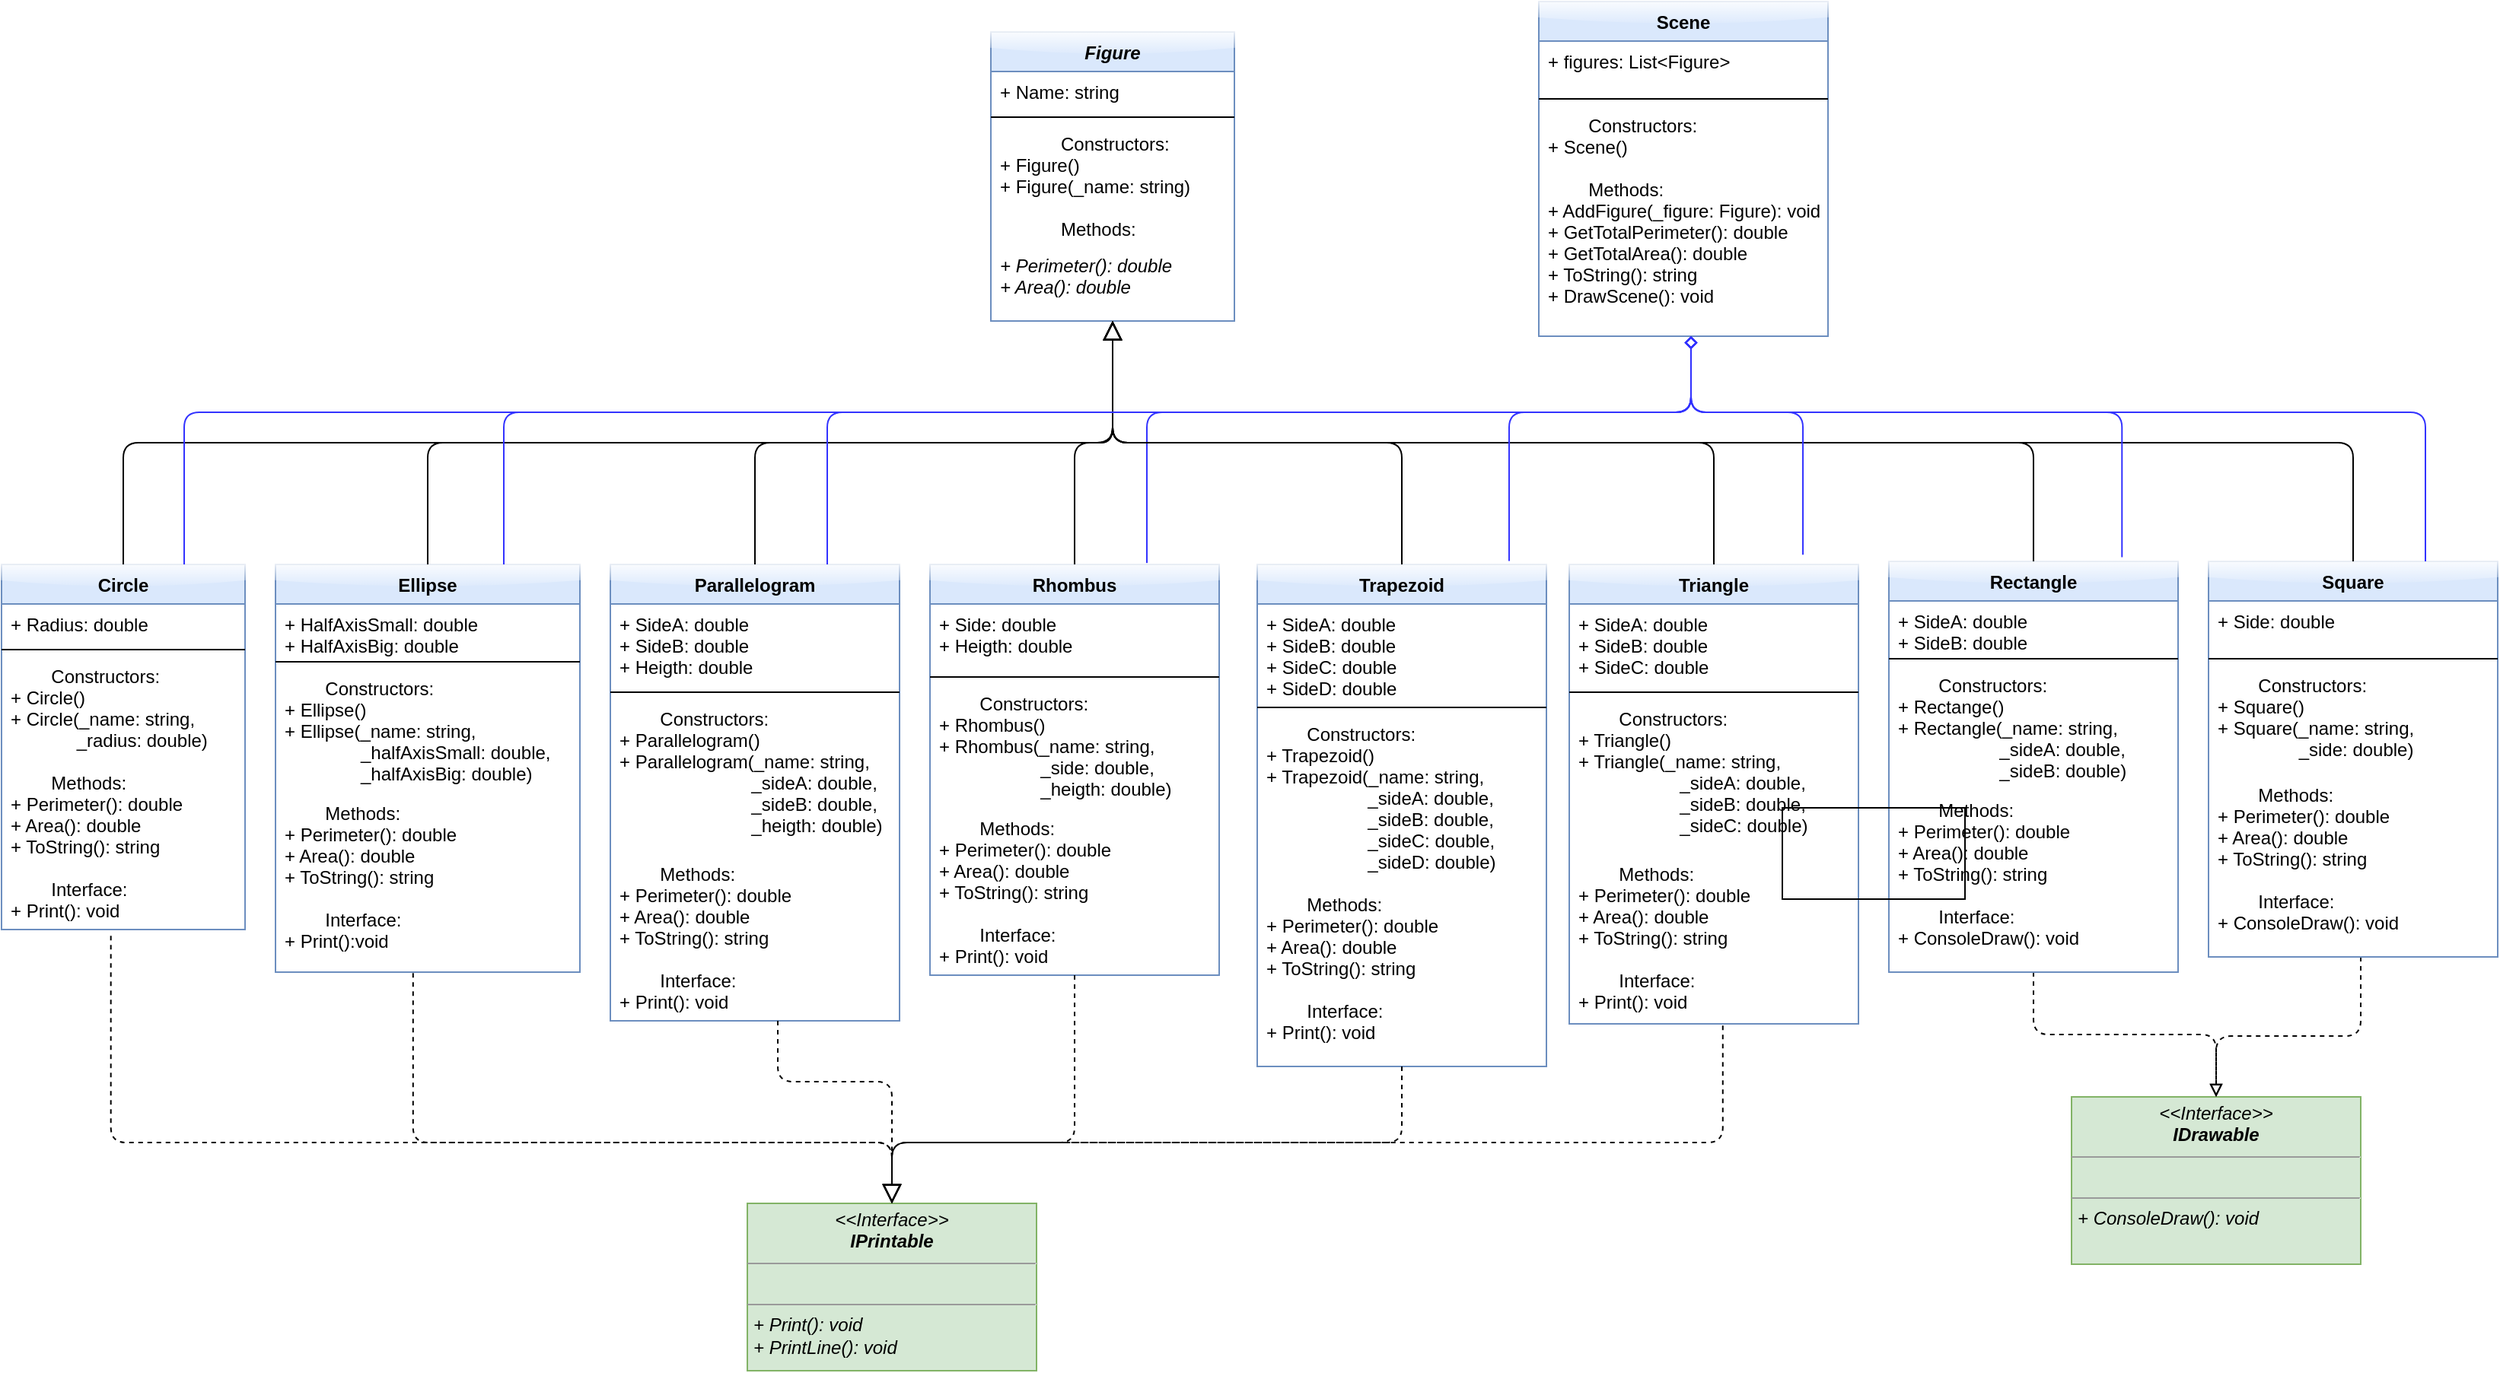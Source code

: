 <mxfile version="15.4.0" type="device"><diagram id="C5RBs43oDa-KdzZeNtuy" name="Page-1"><mxGraphModel dx="1226" dy="712" grid="1" gridSize="10" guides="1" tooltips="1" connect="1" arrows="1" fold="1" page="1" pageScale="1" pageWidth="42000" pageHeight="23000" math="0" shadow="0"><root><mxCell id="WIyWlLk6GJQsqaUBKTNV-0"/><mxCell id="WIyWlLk6GJQsqaUBKTNV-1" parent="WIyWlLk6GJQsqaUBKTNV-0"/><mxCell id="zkfFHV4jXpPFQw0GAbJ--0" value="Figure" style="swimlane;fontStyle=3;align=center;verticalAlign=top;childLayout=stackLayout;horizontal=1;startSize=26;horizontalStack=0;resizeParent=1;resizeLast=0;collapsible=1;marginBottom=0;shadow=0;strokeWidth=1;fillColor=#dae8fc;strokeColor=#6c8ebf;rounded=0;glass=1;sketch=0;" parent="WIyWlLk6GJQsqaUBKTNV-1" vertex="1"><mxGeometry x="664" y="30" width="160" height="190" as="geometry"><mxRectangle x="220" y="120" width="160" height="26" as="alternateBounds"/></mxGeometry></mxCell><mxCell id="zkfFHV4jXpPFQw0GAbJ--1" value="+ Name: string" style="text;align=left;verticalAlign=top;spacingLeft=4;spacingRight=4;overflow=hidden;rotatable=0;points=[[0,0.5],[1,0.5]];portConstraint=eastwest;" parent="zkfFHV4jXpPFQw0GAbJ--0" vertex="1"><mxGeometry y="26" width="160" height="26" as="geometry"/></mxCell><mxCell id="zkfFHV4jXpPFQw0GAbJ--4" value="" style="line;html=1;strokeWidth=1;align=left;verticalAlign=middle;spacingTop=-1;spacingLeft=3;spacingRight=3;rotatable=0;labelPosition=right;points=[];portConstraint=eastwest;" parent="zkfFHV4jXpPFQw0GAbJ--0" vertex="1"><mxGeometry y="52" width="160" height="8" as="geometry"/></mxCell><mxCell id="zkfFHV4jXpPFQw0GAbJ--5" value="            Constructors:&#10;+ Figure()&#10;+ Figure(_name: string)&#10;&#10;            Methods:&#10;&#10;" style="text;align=left;verticalAlign=top;spacingLeft=4;spacingRight=4;overflow=hidden;rotatable=0;points=[[0,0.5],[1,0.5]];portConstraint=eastwest;" parent="zkfFHV4jXpPFQw0GAbJ--0" vertex="1"><mxGeometry y="60" width="160" height="80" as="geometry"/></mxCell><mxCell id="D7UBzL9AE_qd_FC-6aWi-1" value="+ Perimeter(): double&#10;+ Area(): double&#10;" style="text;align=left;verticalAlign=top;spacingLeft=4;spacingRight=4;overflow=hidden;rotatable=0;points=[[0,0.5],[1,0.5]];portConstraint=eastwest;fontStyle=2;" vertex="1" parent="zkfFHV4jXpPFQw0GAbJ--0"><mxGeometry y="140" width="160" height="40" as="geometry"/></mxCell><mxCell id="zkfFHV4jXpPFQw0GAbJ--6" value="Circle" style="swimlane;fontStyle=1;align=center;verticalAlign=top;childLayout=stackLayout;horizontal=1;startSize=26;horizontalStack=0;resizeParent=1;resizeLast=0;collapsible=1;marginBottom=0;shadow=0;strokeWidth=1;fillColor=#dae8fc;strokeColor=#6c8ebf;rounded=0;glass=1;sketch=0;" parent="WIyWlLk6GJQsqaUBKTNV-1" vertex="1"><mxGeometry x="14" y="380" width="160" height="240" as="geometry"><mxRectangle x="130" y="380" width="160" height="26" as="alternateBounds"/></mxGeometry></mxCell><mxCell id="zkfFHV4jXpPFQw0GAbJ--7" value="+ Radius: double" style="text;align=left;verticalAlign=top;spacingLeft=4;spacingRight=4;overflow=hidden;rotatable=0;points=[[0,0.5],[1,0.5]];portConstraint=eastwest;fillColor=none;strokeColor=none;shadow=0;rounded=0;glass=1;sketch=0;" parent="zkfFHV4jXpPFQw0GAbJ--6" vertex="1"><mxGeometry y="26" width="160" height="26" as="geometry"/></mxCell><mxCell id="zkfFHV4jXpPFQw0GAbJ--9" value="" style="line;html=1;strokeWidth=1;align=left;verticalAlign=middle;spacingTop=-1;spacingLeft=3;spacingRight=3;rotatable=0;labelPosition=right;points=[];portConstraint=eastwest;" parent="zkfFHV4jXpPFQw0GAbJ--6" vertex="1"><mxGeometry y="52" width="160" height="8" as="geometry"/></mxCell><mxCell id="zkfFHV4jXpPFQw0GAbJ--10" value="        Constructors:&#10;+ Circle()&#10;+ Circle(_name: string,&#10;             _radius: double) " style="text;align=left;verticalAlign=top;spacingLeft=4;spacingRight=4;overflow=hidden;rotatable=0;points=[[0,0.5],[1,0.5]];portConstraint=eastwest;fontStyle=0;" parent="zkfFHV4jXpPFQw0GAbJ--6" vertex="1"><mxGeometry y="60" width="160" height="70" as="geometry"/></mxCell><mxCell id="zkfFHV4jXpPFQw0GAbJ--11" value="        Methods:&#10;+ Perimeter(): double&#10;+ Area(): double&#10;+ ToString(): string&#10;" style="text;align=left;verticalAlign=top;spacingLeft=4;spacingRight=4;overflow=hidden;rotatable=0;points=[[0,0.5],[1,0.5]];portConstraint=eastwest;" parent="zkfFHV4jXpPFQw0GAbJ--6" vertex="1"><mxGeometry y="130" width="160" height="70" as="geometry"/></mxCell><mxCell id="D7UBzL9AE_qd_FC-6aWi-3" value="        Interface:&#10;+ Print(): void&#10;" style="text;align=left;verticalAlign=top;spacingLeft=4;spacingRight=4;overflow=hidden;rotatable=0;points=[[0,0.5],[1,0.5]];portConstraint=eastwest;" vertex="1" parent="zkfFHV4jXpPFQw0GAbJ--6"><mxGeometry y="200" width="160" height="40" as="geometry"/></mxCell><mxCell id="zkfFHV4jXpPFQw0GAbJ--12" value="" style="endArrow=block;endSize=10;endFill=0;shadow=0;strokeWidth=1;edgeStyle=elbowEdgeStyle;elbow=vertical;" parent="WIyWlLk6GJQsqaUBKTNV-1" source="zkfFHV4jXpPFQw0GAbJ--6" target="zkfFHV4jXpPFQw0GAbJ--0" edge="1"><mxGeometry width="160" relative="1" as="geometry"><mxPoint x="164" y="123" as="sourcePoint"/><mxPoint x="164" y="123" as="targetPoint"/></mxGeometry></mxCell><mxCell id="D7UBzL9AE_qd_FC-6aWi-4" value="Ellipse" style="swimlane;fontStyle=1;align=center;verticalAlign=top;childLayout=stackLayout;horizontal=1;startSize=26;horizontalStack=0;resizeParent=1;resizeLast=0;collapsible=1;marginBottom=0;shadow=0;strokeWidth=1;fillColor=#dae8fc;strokeColor=#6c8ebf;rounded=0;glass=1;sketch=0;" vertex="1" parent="WIyWlLk6GJQsqaUBKTNV-1"><mxGeometry x="194" y="380" width="200" height="268" as="geometry"><mxRectangle x="130" y="380" width="160" height="26" as="alternateBounds"/></mxGeometry></mxCell><mxCell id="D7UBzL9AE_qd_FC-6aWi-5" value="+ HalfAxisSmall: double&#10;+ HalfAxisBig: double" style="text;align=left;verticalAlign=top;spacingLeft=4;spacingRight=4;overflow=hidden;rotatable=0;points=[[0,0.5],[1,0.5]];portConstraint=eastwest;" vertex="1" parent="D7UBzL9AE_qd_FC-6aWi-4"><mxGeometry y="26" width="200" height="34" as="geometry"/></mxCell><mxCell id="D7UBzL9AE_qd_FC-6aWi-6" value="" style="line;html=1;strokeWidth=1;align=left;verticalAlign=middle;spacingTop=-1;spacingLeft=3;spacingRight=3;rotatable=0;labelPosition=right;points=[];portConstraint=eastwest;" vertex="1" parent="D7UBzL9AE_qd_FC-6aWi-4"><mxGeometry y="60" width="200" height="8" as="geometry"/></mxCell><mxCell id="D7UBzL9AE_qd_FC-6aWi-7" value="        Constructors:&#10;+ Ellipse()&#10;+ Ellipse(_name: string,&#10;               _halfAxisSmall: double,&#10;               _halfAxisBig: double) " style="text;align=left;verticalAlign=top;spacingLeft=4;spacingRight=4;overflow=hidden;rotatable=0;points=[[0,0.5],[1,0.5]];portConstraint=eastwest;fontStyle=0;" vertex="1" parent="D7UBzL9AE_qd_FC-6aWi-4"><mxGeometry y="68" width="200" height="82" as="geometry"/></mxCell><mxCell id="D7UBzL9AE_qd_FC-6aWi-8" value="        Methods:&#10;+ Perimeter(): double&#10;+ Area(): double&#10;+ ToString(): string&#10;" style="text;align=left;verticalAlign=top;spacingLeft=4;spacingRight=4;overflow=hidden;rotatable=0;points=[[0,0.5],[1,0.5]];portConstraint=eastwest;" vertex="1" parent="D7UBzL9AE_qd_FC-6aWi-4"><mxGeometry y="150" width="200" height="70" as="geometry"/></mxCell><mxCell id="D7UBzL9AE_qd_FC-6aWi-9" value="        Interface:&#10;+ Print():void&#10;" style="text;align=left;verticalAlign=top;spacingLeft=4;spacingRight=4;overflow=hidden;rotatable=0;points=[[0,0.5],[1,0.5]];portConstraint=eastwest;" vertex="1" parent="D7UBzL9AE_qd_FC-6aWi-4"><mxGeometry y="220" width="200" height="40" as="geometry"/></mxCell><mxCell id="D7UBzL9AE_qd_FC-6aWi-19" value="" style="endArrow=block;endSize=10;endFill=0;shadow=0;strokeWidth=1;edgeStyle=elbowEdgeStyle;elbow=vertical;exitX=0.5;exitY=0;exitDx=0;exitDy=0;" edge="1" parent="WIyWlLk6GJQsqaUBKTNV-1" source="D7UBzL9AE_qd_FC-6aWi-4" target="zkfFHV4jXpPFQw0GAbJ--0"><mxGeometry width="160" relative="1" as="geometry"><mxPoint x="104" y="390" as="sourcePoint"/><mxPoint x="264" y="230" as="targetPoint"/><Array as="points"><mxPoint x="574" y="300"/><mxPoint x="744" y="230"/></Array></mxGeometry></mxCell><mxCell id="D7UBzL9AE_qd_FC-6aWi-21" value="Parallelogram" style="swimlane;fontStyle=1;align=center;verticalAlign=top;childLayout=stackLayout;horizontal=1;startSize=26;horizontalStack=0;resizeParent=1;resizeLast=0;collapsible=1;marginBottom=0;shadow=0;strokeWidth=1;fillColor=#dae8fc;strokeColor=#6c8ebf;rounded=0;glass=1;sketch=0;" vertex="1" parent="WIyWlLk6GJQsqaUBKTNV-1"><mxGeometry x="414" y="380" width="190" height="300" as="geometry"><mxRectangle x="130" y="380" width="160" height="26" as="alternateBounds"/></mxGeometry></mxCell><mxCell id="D7UBzL9AE_qd_FC-6aWi-22" value="+ SideA: double&#10;+ SideB: double&#10;+ Heigth: double&#10;" style="text;align=left;verticalAlign=top;spacingLeft=4;spacingRight=4;overflow=hidden;rotatable=0;points=[[0,0.5],[1,0.5]];portConstraint=eastwest;" vertex="1" parent="D7UBzL9AE_qd_FC-6aWi-21"><mxGeometry y="26" width="190" height="54" as="geometry"/></mxCell><mxCell id="D7UBzL9AE_qd_FC-6aWi-23" value="" style="line;html=1;strokeWidth=1;align=left;verticalAlign=middle;spacingTop=-1;spacingLeft=3;spacingRight=3;rotatable=0;labelPosition=right;points=[];portConstraint=eastwest;" vertex="1" parent="D7UBzL9AE_qd_FC-6aWi-21"><mxGeometry y="80" width="190" height="8" as="geometry"/></mxCell><mxCell id="D7UBzL9AE_qd_FC-6aWi-24" value="        Constructors:&#10;+ Parallelogram()&#10;+ Parallelogram(_name: string,&#10;                          _sideA: double,&#10;                          _sideB: double,&#10;                          _heigth: double) " style="text;align=left;verticalAlign=top;spacingLeft=4;spacingRight=4;overflow=hidden;rotatable=0;points=[[0,0.5],[1,0.5]];portConstraint=eastwest;fontStyle=0;" vertex="1" parent="D7UBzL9AE_qd_FC-6aWi-21"><mxGeometry y="88" width="190" height="102" as="geometry"/></mxCell><mxCell id="D7UBzL9AE_qd_FC-6aWi-25" value="        Methods:&#10;+ Perimeter(): double&#10;+ Area(): double&#10;+ ToString(): string&#10;" style="text;align=left;verticalAlign=top;spacingLeft=4;spacingRight=4;overflow=hidden;rotatable=0;points=[[0,0.5],[1,0.5]];portConstraint=eastwest;" vertex="1" parent="D7UBzL9AE_qd_FC-6aWi-21"><mxGeometry y="190" width="190" height="70" as="geometry"/></mxCell><mxCell id="D7UBzL9AE_qd_FC-6aWi-26" value="        Interface:&#10;+ Print(): void&#10;" style="text;align=left;verticalAlign=top;spacingLeft=4;spacingRight=4;overflow=hidden;rotatable=0;points=[[0,0.5],[1,0.5]];portConstraint=eastwest;" vertex="1" parent="D7UBzL9AE_qd_FC-6aWi-21"><mxGeometry y="260" width="190" height="40" as="geometry"/></mxCell><mxCell id="D7UBzL9AE_qd_FC-6aWi-28" value="&lt;p style=&quot;margin: 0px ; margin-top: 4px ; text-align: center&quot;&gt;&lt;i&gt;&amp;lt;&amp;lt;Interface&amp;gt;&amp;gt;&lt;/i&gt;&lt;br&gt;&lt;b&gt;&lt;i&gt;IPrintable&lt;/i&gt;&lt;/b&gt;&lt;/p&gt;&lt;hr size=&quot;1&quot;&gt;&lt;p style=&quot;margin: 0px ; margin-left: 4px&quot;&gt;&lt;br&gt;&lt;/p&gt;&lt;hr size=&quot;1&quot;&gt;&lt;p style=&quot;margin: 0px ; margin-left: 4px&quot;&gt;&lt;i&gt;+ Print(): void&lt;br&gt;+ PrintLine(): void&lt;/i&gt;&lt;/p&gt;" style="verticalAlign=top;align=left;overflow=fill;fontSize=12;fontFamily=Helvetica;html=1;fillColor=#d5e8d4;strokeColor=#82b366;" vertex="1" parent="WIyWlLk6GJQsqaUBKTNV-1"><mxGeometry x="504" y="800" width="190" height="110" as="geometry"/></mxCell><mxCell id="D7UBzL9AE_qd_FC-6aWi-35" value="&lt;p style=&quot;margin: 0px ; margin-top: 4px ; text-align: center&quot;&gt;&lt;i&gt;&amp;lt;&amp;lt;Interface&amp;gt;&amp;gt;&lt;/i&gt;&lt;br&gt;&lt;b&gt;&lt;i&gt;IDrawable&lt;/i&gt;&lt;/b&gt;&lt;/p&gt;&lt;hr size=&quot;1&quot;&gt;&lt;p style=&quot;margin: 0px ; margin-left: 4px&quot;&gt;&lt;br&gt;&lt;/p&gt;&lt;hr size=&quot;1&quot;&gt;&lt;p style=&quot;margin: 0px ; margin-left: 4px&quot;&gt;&lt;i&gt;+ ConsoleDraw(): void&lt;br&gt;&lt;/i&gt;&lt;br&gt;&lt;/p&gt;" style="verticalAlign=top;align=left;overflow=fill;fontSize=12;fontFamily=Helvetica;html=1;fillColor=#d5e8d4;strokeColor=#82b366;" vertex="1" parent="WIyWlLk6GJQsqaUBKTNV-1"><mxGeometry x="1374" y="730" width="190" height="110" as="geometry"/></mxCell><mxCell id="D7UBzL9AE_qd_FC-6aWi-102" style="edgeStyle=elbowEdgeStyle;orthogonalLoop=1;jettySize=auto;elbow=vertical;html=1;entryX=0.5;entryY=0;entryDx=0;entryDy=0;dashed=1;endArrow=block;endFill=0;" edge="1" parent="WIyWlLk6GJQsqaUBKTNV-1" source="D7UBzL9AE_qd_FC-6aWi-39" target="D7UBzL9AE_qd_FC-6aWi-35"><mxGeometry relative="1" as="geometry"/></mxCell><mxCell id="D7UBzL9AE_qd_FC-6aWi-39" value="Rectangle" style="swimlane;fontStyle=1;align=center;verticalAlign=top;childLayout=stackLayout;horizontal=1;startSize=26;horizontalStack=0;resizeParent=1;resizeLast=0;collapsible=1;marginBottom=0;shadow=0;strokeWidth=1;fillColor=#dae8fc;strokeColor=#6c8ebf;rounded=0;glass=1;sketch=0;" vertex="1" parent="WIyWlLk6GJQsqaUBKTNV-1"><mxGeometry x="1254" y="378" width="190" height="270" as="geometry"><mxRectangle x="130" y="380" width="160" height="26" as="alternateBounds"/></mxGeometry></mxCell><mxCell id="D7UBzL9AE_qd_FC-6aWi-40" value="+ SideA: double&#10;+ SideB: double&#10;" style="text;align=left;verticalAlign=top;spacingLeft=4;spacingRight=4;overflow=hidden;rotatable=0;points=[[0,0.5],[1,0.5]];portConstraint=eastwest;" vertex="1" parent="D7UBzL9AE_qd_FC-6aWi-39"><mxGeometry y="26" width="190" height="34" as="geometry"/></mxCell><mxCell id="D7UBzL9AE_qd_FC-6aWi-41" value="" style="line;html=1;strokeWidth=1;align=left;verticalAlign=middle;spacingTop=-1;spacingLeft=3;spacingRight=3;rotatable=0;labelPosition=right;points=[];portConstraint=eastwest;" vertex="1" parent="D7UBzL9AE_qd_FC-6aWi-39"><mxGeometry y="60" width="190" height="8" as="geometry"/></mxCell><mxCell id="D7UBzL9AE_qd_FC-6aWi-42" value="        Constructors:&#10;+ Rectange()&#10;+ Rectangle(_name: string,&#10;                    _sideA: double,&#10;                    _sideB: double) " style="text;align=left;verticalAlign=top;spacingLeft=4;spacingRight=4;overflow=hidden;rotatable=0;points=[[0,0.5],[1,0.5]];portConstraint=eastwest;fontStyle=0;" vertex="1" parent="D7UBzL9AE_qd_FC-6aWi-39"><mxGeometry y="68" width="190" height="82" as="geometry"/></mxCell><mxCell id="D7UBzL9AE_qd_FC-6aWi-43" value="        Methods:&#10;+ Perimeter(): double&#10;+ Area(): double&#10;+ ToString(): string&#10;" style="text;align=left;verticalAlign=top;spacingLeft=4;spacingRight=4;overflow=hidden;rotatable=0;points=[[0,0.5],[1,0.5]];portConstraint=eastwest;" vertex="1" parent="D7UBzL9AE_qd_FC-6aWi-39"><mxGeometry y="150" width="190" height="70" as="geometry"/></mxCell><mxCell id="D7UBzL9AE_qd_FC-6aWi-44" value="        Interface:&#10;+ ConsoleDraw(): void&#10;" style="text;align=left;verticalAlign=top;spacingLeft=4;spacingRight=4;overflow=hidden;rotatable=0;points=[[0,0.5],[1,0.5]];portConstraint=eastwest;" vertex="1" parent="D7UBzL9AE_qd_FC-6aWi-39"><mxGeometry y="220" width="190" height="40" as="geometry"/></mxCell><mxCell id="D7UBzL9AE_qd_FC-6aWi-105" style="orthogonalLoop=1;jettySize=auto;html=1;entryX=0.526;entryY=1.002;entryDx=0;entryDy=0;entryPerimeter=0;endArrow=diamond;endFill=0;exitX=0.75;exitY=0;exitDx=0;exitDy=0;strokeColor=#3333FF;edgeStyle=elbowEdgeStyle;elbow=vertical;" edge="1" parent="WIyWlLk6GJQsqaUBKTNV-1" source="D7UBzL9AE_qd_FC-6aWi-48" target="D7UBzL9AE_qd_FC-6aWi-62"><mxGeometry relative="1" as="geometry"><Array as="points"><mxPoint x="844" y="280"/><mxPoint x="994" y="330"/></Array></mxGeometry></mxCell><mxCell id="D7UBzL9AE_qd_FC-6aWi-48" value="Rhombus" style="swimlane;fontStyle=1;align=center;verticalAlign=top;childLayout=stackLayout;horizontal=1;startSize=26;horizontalStack=0;resizeParent=1;resizeLast=0;collapsible=1;marginBottom=0;shadow=0;strokeWidth=1;fillColor=#dae8fc;strokeColor=#6c8ebf;rounded=0;glass=1;sketch=0;" vertex="1" parent="WIyWlLk6GJQsqaUBKTNV-1"><mxGeometry x="624" y="380" width="190" height="270" as="geometry"><mxRectangle x="130" y="380" width="160" height="26" as="alternateBounds"/></mxGeometry></mxCell><mxCell id="D7UBzL9AE_qd_FC-6aWi-49" value="+ Side: double&#10;+ Heigth: double&#10;" style="text;align=left;verticalAlign=top;spacingLeft=4;spacingRight=4;overflow=hidden;rotatable=0;points=[[0,0.5],[1,0.5]];portConstraint=eastwest;fillColor=none;strokeColor=none;shadow=0;rounded=0;glass=1;sketch=0;" vertex="1" parent="D7UBzL9AE_qd_FC-6aWi-48"><mxGeometry y="26" width="190" height="44" as="geometry"/></mxCell><mxCell id="D7UBzL9AE_qd_FC-6aWi-50" value="" style="line;html=1;strokeWidth=1;align=left;verticalAlign=middle;spacingTop=-1;spacingLeft=3;spacingRight=3;rotatable=0;labelPosition=right;points=[];portConstraint=eastwest;" vertex="1" parent="D7UBzL9AE_qd_FC-6aWi-48"><mxGeometry y="70" width="190" height="8" as="geometry"/></mxCell><mxCell id="D7UBzL9AE_qd_FC-6aWi-51" value="        Constructors:&#10;+ Rhombus()&#10;+ Rhombus(_name: string,&#10;                    _side: double,&#10;                    _heigth: double) " style="text;align=left;verticalAlign=top;spacingLeft=4;spacingRight=4;overflow=hidden;rotatable=0;points=[[0,0.5],[1,0.5]];portConstraint=eastwest;fontStyle=0;" vertex="1" parent="D7UBzL9AE_qd_FC-6aWi-48"><mxGeometry y="78" width="190" height="82" as="geometry"/></mxCell><mxCell id="D7UBzL9AE_qd_FC-6aWi-52" value="        Methods:&#10;+ Perimeter(): double&#10;+ Area(): double&#10;+ ToString(): string&#10;" style="text;align=left;verticalAlign=top;spacingLeft=4;spacingRight=4;overflow=hidden;rotatable=0;points=[[0,0.5],[1,0.5]];portConstraint=eastwest;" vertex="1" parent="D7UBzL9AE_qd_FC-6aWi-48"><mxGeometry y="160" width="190" height="70" as="geometry"/></mxCell><mxCell id="D7UBzL9AE_qd_FC-6aWi-53" value="        Interface:&#10;+ Print(): void&#10;" style="text;align=left;verticalAlign=top;spacingLeft=4;spacingRight=4;overflow=hidden;rotatable=0;points=[[0,0.5],[1,0.5]];portConstraint=eastwest;" vertex="1" parent="D7UBzL9AE_qd_FC-6aWi-48"><mxGeometry y="230" width="190" height="40" as="geometry"/></mxCell><mxCell id="D7UBzL9AE_qd_FC-6aWi-55" value="" style="endArrow=block;endSize=10;endFill=0;shadow=0;strokeWidth=1;edgeStyle=elbowEdgeStyle;elbow=vertical;exitX=0.5;exitY=0;exitDx=0;exitDy=0;" edge="1" parent="WIyWlLk6GJQsqaUBKTNV-1" source="D7UBzL9AE_qd_FC-6aWi-21"><mxGeometry width="160" relative="1" as="geometry"><mxPoint x="304" y="390" as="sourcePoint"/><mxPoint x="744" y="220" as="targetPoint"/><Array as="points"><mxPoint x="664" y="300"/><mxPoint x="584" y="310"/><mxPoint x="754" y="240"/></Array></mxGeometry></mxCell><mxCell id="D7UBzL9AE_qd_FC-6aWi-56" value="" style="endArrow=block;endSize=10;endFill=0;shadow=0;strokeWidth=1;edgeStyle=elbowEdgeStyle;elbow=vertical;exitX=0.5;exitY=0;exitDx=0;exitDy=0;" edge="1" parent="WIyWlLk6GJQsqaUBKTNV-1" source="D7UBzL9AE_qd_FC-6aWi-48"><mxGeometry width="160" relative="1" as="geometry"><mxPoint x="314" y="400" as="sourcePoint"/><mxPoint x="744" y="220" as="targetPoint"/><Array as="points"><mxPoint x="734" y="300"/><mxPoint x="594" y="320"/><mxPoint x="764" y="250"/></Array></mxGeometry></mxCell><mxCell id="D7UBzL9AE_qd_FC-6aWi-58" value="Scene" style="swimlane;fontStyle=1;align=center;verticalAlign=top;childLayout=stackLayout;horizontal=1;startSize=26;horizontalStack=0;resizeParent=1;resizeLast=0;collapsible=1;marginBottom=0;shadow=0;strokeWidth=1;fillColor=#dae8fc;strokeColor=#6c8ebf;rounded=0;glass=1;sketch=0;" vertex="1" parent="WIyWlLk6GJQsqaUBKTNV-1"><mxGeometry x="1024" y="10" width="190" height="220" as="geometry"><mxRectangle x="130" y="380" width="160" height="26" as="alternateBounds"/></mxGeometry></mxCell><mxCell id="D7UBzL9AE_qd_FC-6aWi-59" value="+ figures: List&lt;Figure&gt;" style="text;align=left;verticalAlign=top;spacingLeft=4;spacingRight=4;overflow=hidden;rotatable=0;points=[[0,0.5],[1,0.5]];portConstraint=eastwest;" vertex="1" parent="D7UBzL9AE_qd_FC-6aWi-58"><mxGeometry y="26" width="190" height="34" as="geometry"/></mxCell><mxCell id="D7UBzL9AE_qd_FC-6aWi-60" value="" style="line;html=1;strokeWidth=1;align=left;verticalAlign=middle;spacingTop=-1;spacingLeft=3;spacingRight=3;rotatable=0;labelPosition=right;points=[];portConstraint=eastwest;" vertex="1" parent="D7UBzL9AE_qd_FC-6aWi-58"><mxGeometry y="60" width="190" height="8" as="geometry"/></mxCell><mxCell id="D7UBzL9AE_qd_FC-6aWi-61" value="        Constructors:&#10;+ Scene()" style="text;align=left;verticalAlign=top;spacingLeft=4;spacingRight=4;overflow=hidden;rotatable=0;points=[[0,0.5],[1,0.5]];portConstraint=eastwest;fontStyle=0;" vertex="1" parent="D7UBzL9AE_qd_FC-6aWi-58"><mxGeometry y="68" width="190" height="42" as="geometry"/></mxCell><mxCell id="D7UBzL9AE_qd_FC-6aWi-62" value="        Methods:&#10;+ AddFigure(_figure: Figure): void&#10;+ GetTotalPerimeter(): double&#10;+ GetTotalArea(): double&#10;+ ToString(): string&#10;+ DrawScene(): void" style="text;align=left;verticalAlign=top;spacingLeft=4;spacingRight=4;overflow=hidden;rotatable=0;points=[[0,0.5],[1,0.5]];portConstraint=eastwest;" vertex="1" parent="D7UBzL9AE_qd_FC-6aWi-58"><mxGeometry y="110" width="190" height="110" as="geometry"/></mxCell><mxCell id="D7UBzL9AE_qd_FC-6aWi-103" style="edgeStyle=elbowEdgeStyle;orthogonalLoop=1;jettySize=auto;elbow=vertical;html=1;dashed=1;endArrow=block;endFill=0;entryX=0.5;entryY=0;entryDx=0;entryDy=0;" edge="1" parent="WIyWlLk6GJQsqaUBKTNV-1" source="D7UBzL9AE_qd_FC-6aWi-65" target="D7UBzL9AE_qd_FC-6aWi-35"><mxGeometry relative="1" as="geometry"><mxPoint x="1464" y="730" as="targetPoint"/><Array as="points"><mxPoint x="1564" y="690"/><mxPoint x="1564" y="660"/><mxPoint x="1494" y="690"/></Array></mxGeometry></mxCell><mxCell id="D7UBzL9AE_qd_FC-6aWi-65" value="Square" style="swimlane;fontStyle=1;align=center;verticalAlign=top;childLayout=stackLayout;horizontal=1;startSize=26;horizontalStack=0;resizeParent=1;resizeLast=0;collapsible=1;marginBottom=0;shadow=0;strokeWidth=1;fillColor=#dae8fc;strokeColor=#6c8ebf;rounded=0;glass=1;sketch=0;" vertex="1" parent="WIyWlLk6GJQsqaUBKTNV-1"><mxGeometry x="1464" y="378" width="190" height="260" as="geometry"><mxRectangle x="130" y="380" width="160" height="26" as="alternateBounds"/></mxGeometry></mxCell><mxCell id="D7UBzL9AE_qd_FC-6aWi-66" value="+ Side: double" style="text;align=left;verticalAlign=top;spacingLeft=4;spacingRight=4;overflow=hidden;rotatable=0;points=[[0,0.5],[1,0.5]];portConstraint=eastwest;" vertex="1" parent="D7UBzL9AE_qd_FC-6aWi-65"><mxGeometry y="26" width="190" height="34" as="geometry"/></mxCell><mxCell id="D7UBzL9AE_qd_FC-6aWi-67" value="" style="line;html=1;strokeWidth=1;align=left;verticalAlign=middle;spacingTop=-1;spacingLeft=3;spacingRight=3;rotatable=0;labelPosition=right;points=[];portConstraint=eastwest;" vertex="1" parent="D7UBzL9AE_qd_FC-6aWi-65"><mxGeometry y="60" width="190" height="8" as="geometry"/></mxCell><mxCell id="D7UBzL9AE_qd_FC-6aWi-68" value="        Constructors:&#10;+ Square()&#10;+ Square(_name: string,&#10;                _side: double) " style="text;align=left;verticalAlign=top;spacingLeft=4;spacingRight=4;overflow=hidden;rotatable=0;points=[[0,0.5],[1,0.5]];portConstraint=eastwest;fontStyle=0;" vertex="1" parent="D7UBzL9AE_qd_FC-6aWi-65"><mxGeometry y="68" width="190" height="72" as="geometry"/></mxCell><mxCell id="D7UBzL9AE_qd_FC-6aWi-69" value="        Methods:&#10;+ Perimeter(): double&#10;+ Area(): double&#10;+ ToString(): string&#10;" style="text;align=left;verticalAlign=top;spacingLeft=4;spacingRight=4;overflow=hidden;rotatable=0;points=[[0,0.5],[1,0.5]];portConstraint=eastwest;" vertex="1" parent="D7UBzL9AE_qd_FC-6aWi-65"><mxGeometry y="140" width="190" height="70" as="geometry"/></mxCell><mxCell id="D7UBzL9AE_qd_FC-6aWi-70" value="        Interface:&#10;+ ConsoleDraw(): void&#10;" style="text;align=left;verticalAlign=top;spacingLeft=4;spacingRight=4;overflow=hidden;rotatable=0;points=[[0,0.5],[1,0.5]];portConstraint=eastwest;" vertex="1" parent="D7UBzL9AE_qd_FC-6aWi-65"><mxGeometry y="210" width="190" height="40" as="geometry"/></mxCell><mxCell id="D7UBzL9AE_qd_FC-6aWi-73" value="Trapezoid" style="swimlane;fontStyle=1;align=center;verticalAlign=top;childLayout=stackLayout;horizontal=1;startSize=26;horizontalStack=0;resizeParent=1;resizeLast=0;collapsible=1;marginBottom=0;shadow=0;strokeWidth=1;fillColor=#dae8fc;strokeColor=#6c8ebf;rounded=0;glass=1;sketch=0;" vertex="1" parent="WIyWlLk6GJQsqaUBKTNV-1"><mxGeometry x="839" y="380" width="190" height="330" as="geometry"><mxRectangle x="130" y="380" width="160" height="26" as="alternateBounds"/></mxGeometry></mxCell><mxCell id="D7UBzL9AE_qd_FC-6aWi-74" value="+ SideA: double&#10;+ SideB: double&#10;+ SideC: double&#10;+ SideD: double&#10;" style="text;align=left;verticalAlign=top;spacingLeft=4;spacingRight=4;overflow=hidden;rotatable=0;points=[[0,0.5],[1,0.5]];portConstraint=eastwest;" vertex="1" parent="D7UBzL9AE_qd_FC-6aWi-73"><mxGeometry y="26" width="190" height="64" as="geometry"/></mxCell><mxCell id="D7UBzL9AE_qd_FC-6aWi-75" value="" style="line;html=1;strokeWidth=1;align=left;verticalAlign=middle;spacingTop=-1;spacingLeft=3;spacingRight=3;rotatable=0;labelPosition=right;points=[];portConstraint=eastwest;" vertex="1" parent="D7UBzL9AE_qd_FC-6aWi-73"><mxGeometry y="90" width="190" height="8" as="geometry"/></mxCell><mxCell id="D7UBzL9AE_qd_FC-6aWi-76" value="        Constructors:&#10;+ Trapezoid()&#10;+ Trapezoid(_name: string,&#10;                    _sideA: double,&#10;                    _sideB: double,&#10;                    _sideC: double,&#10;                    _sideD: double) " style="text;align=left;verticalAlign=top;spacingLeft=4;spacingRight=4;overflow=hidden;rotatable=0;points=[[0,0.5],[1,0.5]];portConstraint=eastwest;fontStyle=0;" vertex="1" parent="D7UBzL9AE_qd_FC-6aWi-73"><mxGeometry y="98" width="190" height="112" as="geometry"/></mxCell><mxCell id="D7UBzL9AE_qd_FC-6aWi-77" value="        Methods:&#10;+ Perimeter(): double&#10;+ Area(): double&#10;+ ToString(): string&#10;" style="text;align=left;verticalAlign=top;spacingLeft=4;spacingRight=4;overflow=hidden;rotatable=0;points=[[0,0.5],[1,0.5]];portConstraint=eastwest;" vertex="1" parent="D7UBzL9AE_qd_FC-6aWi-73"><mxGeometry y="210" width="190" height="70" as="geometry"/></mxCell><mxCell id="D7UBzL9AE_qd_FC-6aWi-78" value="        Interface:&#10;+ Print(): void&#10;" style="text;align=left;verticalAlign=top;spacingLeft=4;spacingRight=4;overflow=hidden;rotatable=0;points=[[0,0.5],[1,0.5]];portConstraint=eastwest;" vertex="1" parent="D7UBzL9AE_qd_FC-6aWi-73"><mxGeometry y="280" width="190" height="40" as="geometry"/></mxCell><mxCell id="D7UBzL9AE_qd_FC-6aWi-80" value="Triangle" style="swimlane;fontStyle=1;align=center;verticalAlign=top;childLayout=stackLayout;horizontal=1;startSize=26;horizontalStack=0;resizeParent=1;resizeLast=0;collapsible=1;marginBottom=0;shadow=0;strokeWidth=1;fillColor=#dae8fc;strokeColor=#6c8ebf;rounded=0;glass=1;sketch=0;" vertex="1" parent="WIyWlLk6GJQsqaUBKTNV-1"><mxGeometry x="1044" y="380" width="190" height="302" as="geometry"><mxRectangle x="130" y="380" width="160" height="26" as="alternateBounds"/></mxGeometry></mxCell><mxCell id="D7UBzL9AE_qd_FC-6aWi-81" value="+ SideA: double&#10;+ SideB: double&#10;+ SideC: double" style="text;align=left;verticalAlign=top;spacingLeft=4;spacingRight=4;overflow=hidden;rotatable=0;points=[[0,0.5],[1,0.5]];portConstraint=eastwest;" vertex="1" parent="D7UBzL9AE_qd_FC-6aWi-80"><mxGeometry y="26" width="190" height="54" as="geometry"/></mxCell><mxCell id="D7UBzL9AE_qd_FC-6aWi-82" value="" style="line;html=1;strokeWidth=1;align=left;verticalAlign=middle;spacingTop=-1;spacingLeft=3;spacingRight=3;rotatable=0;labelPosition=right;points=[];portConstraint=eastwest;" vertex="1" parent="D7UBzL9AE_qd_FC-6aWi-80"><mxGeometry y="80" width="190" height="8" as="geometry"/></mxCell><mxCell id="D7UBzL9AE_qd_FC-6aWi-83" value="        Constructors:&#10;+ Triangle()&#10;+ Triangle(_name: string,&#10;                    _sideA: double,&#10;                    _sideB: double,&#10;                    _sideC: double) " style="text;align=left;verticalAlign=top;spacingLeft=4;spacingRight=4;overflow=hidden;rotatable=0;points=[[0,0.5],[1,0.5]];portConstraint=eastwest;fontStyle=0;" vertex="1" parent="D7UBzL9AE_qd_FC-6aWi-80"><mxGeometry y="88" width="190" height="102" as="geometry"/></mxCell><mxCell id="D7UBzL9AE_qd_FC-6aWi-84" value="        Methods:&#10;+ Perimeter(): double&#10;+ Area(): double&#10;+ ToString(): string&#10;" style="text;align=left;verticalAlign=top;spacingLeft=4;spacingRight=4;overflow=hidden;rotatable=0;points=[[0,0.5],[1,0.5]];portConstraint=eastwest;" vertex="1" parent="D7UBzL9AE_qd_FC-6aWi-80"><mxGeometry y="190" width="190" height="70" as="geometry"/></mxCell><mxCell id="D7UBzL9AE_qd_FC-6aWi-85" value="        Interface:&#10;+ Print(): void&#10;" style="text;align=left;verticalAlign=top;spacingLeft=4;spacingRight=4;overflow=hidden;rotatable=0;points=[[0,0.5],[1,0.5]];portConstraint=eastwest;" vertex="1" parent="D7UBzL9AE_qd_FC-6aWi-80"><mxGeometry y="260" width="190" height="40" as="geometry"/></mxCell><mxCell id="D7UBzL9AE_qd_FC-6aWi-87" value="" style="endArrow=block;endSize=10;endFill=0;shadow=0;strokeWidth=1;edgeStyle=elbowEdgeStyle;elbow=vertical;exitX=0.5;exitY=0;exitDx=0;exitDy=0;" edge="1" parent="WIyWlLk6GJQsqaUBKTNV-1" source="D7UBzL9AE_qd_FC-6aWi-73"><mxGeometry width="160" relative="1" as="geometry"><mxPoint x="729" y="390" as="sourcePoint"/><mxPoint x="744" y="220" as="targetPoint"/><Array as="points"><mxPoint x="794" y="300"/><mxPoint x="604" y="330"/><mxPoint x="774" y="260"/></Array></mxGeometry></mxCell><mxCell id="D7UBzL9AE_qd_FC-6aWi-88" value="" style="endArrow=block;endSize=10;endFill=0;shadow=0;strokeWidth=1;edgeStyle=elbowEdgeStyle;elbow=vertical;exitX=0.5;exitY=0;exitDx=0;exitDy=0;" edge="1" parent="WIyWlLk6GJQsqaUBKTNV-1" source="D7UBzL9AE_qd_FC-6aWi-80"><mxGeometry width="160" relative="1" as="geometry"><mxPoint x="739" y="400" as="sourcePoint"/><mxPoint x="744" y="220" as="targetPoint"/><Array as="points"><mxPoint x="1004" y="300"/><mxPoint x="614" y="340"/><mxPoint x="784" y="270"/></Array></mxGeometry></mxCell><mxCell id="D7UBzL9AE_qd_FC-6aWi-89" value="" style="endArrow=block;endSize=10;endFill=0;shadow=0;strokeWidth=1;edgeStyle=elbowEdgeStyle;elbow=vertical;exitX=0.5;exitY=0;exitDx=0;exitDy=0;" edge="1" parent="WIyWlLk6GJQsqaUBKTNV-1" source="D7UBzL9AE_qd_FC-6aWi-39"><mxGeometry width="160" relative="1" as="geometry"><mxPoint x="749" y="410" as="sourcePoint"/><mxPoint x="744" y="220" as="targetPoint"/><Array as="points"><mxPoint x="1214" y="300"/><mxPoint x="624" y="350"/><mxPoint x="794" y="280"/></Array></mxGeometry></mxCell><mxCell id="D7UBzL9AE_qd_FC-6aWi-90" value="" style="endArrow=block;endSize=10;endFill=0;shadow=0;strokeWidth=1;edgeStyle=elbowEdgeStyle;elbow=vertical;exitX=0.5;exitY=0;exitDx=0;exitDy=0;" edge="1" parent="WIyWlLk6GJQsqaUBKTNV-1" source="D7UBzL9AE_qd_FC-6aWi-65"><mxGeometry width="160" relative="1" as="geometry"><mxPoint x="1564" y="370" as="sourcePoint"/><mxPoint x="744" y="220" as="targetPoint"/><Array as="points"><mxPoint x="1054" y="300"/><mxPoint x="634" y="360"/><mxPoint x="804" y="290"/></Array></mxGeometry></mxCell><mxCell id="D7UBzL9AE_qd_FC-6aWi-92" value="" style="endArrow=block;endSize=10;endFill=0;shadow=0;strokeWidth=1;edgeStyle=elbowEdgeStyle;elbow=vertical;exitX=0.452;exitY=1.216;exitDx=0;exitDy=0;exitPerimeter=0;dashed=1;entryX=0.5;entryY=0;entryDx=0;entryDy=0;" edge="1" parent="WIyWlLk6GJQsqaUBKTNV-1" source="D7UBzL9AE_qd_FC-6aWi-9" target="D7UBzL9AE_qd_FC-6aWi-28"><mxGeometry width="160" relative="1" as="geometry"><mxPoint x="334" y="960" as="sourcePoint"/><mxPoint x="568" y="810" as="targetPoint"/><Array as="points"><mxPoint x="384" y="760"/><mxPoint x="504" y="760"/><mxPoint x="544" y="730"/><mxPoint x="434" y="750"/><mxPoint x="489" y="880"/><mxPoint x="409" y="890"/><mxPoint x="579" y="820"/></Array></mxGeometry></mxCell><mxCell id="D7UBzL9AE_qd_FC-6aWi-93" value="" style="endArrow=block;endSize=10;endFill=0;shadow=0;strokeWidth=1;edgeStyle=elbowEdgeStyle;elbow=vertical;exitX=0.449;exitY=1.104;exitDx=0;exitDy=0;exitPerimeter=0;dashed=1;entryX=0.5;entryY=0;entryDx=0;entryDy=0;" edge="1" parent="WIyWlLk6GJQsqaUBKTNV-1" source="D7UBzL9AE_qd_FC-6aWi-3" target="D7UBzL9AE_qd_FC-6aWi-28"><mxGeometry width="160" relative="1" as="geometry"><mxPoint x="294.4" y="658.64" as="sourcePoint"/><mxPoint x="564" y="800" as="targetPoint"/><Array as="points"><mxPoint x="354" y="760"/><mxPoint x="514" y="780"/><mxPoint x="474" y="730"/><mxPoint x="444" y="760"/><mxPoint x="499" y="890"/><mxPoint x="419" y="900"/><mxPoint x="589" y="830"/></Array></mxGeometry></mxCell><mxCell id="D7UBzL9AE_qd_FC-6aWi-94" value="" style="endArrow=block;endSize=10;endFill=0;shadow=0;strokeWidth=1;edgeStyle=elbowEdgeStyle;elbow=vertical;dashed=1;entryX=0.5;entryY=0;entryDx=0;entryDy=0;" edge="1" parent="WIyWlLk6GJQsqaUBKTNV-1" source="D7UBzL9AE_qd_FC-6aWi-26" target="D7UBzL9AE_qd_FC-6aWi-28"><mxGeometry width="160" relative="1" as="geometry"><mxPoint x="304.4" y="668.64" as="sourcePoint"/><mxPoint x="569" y="800" as="targetPoint"/><Array as="points"><mxPoint x="524" y="720"/><mxPoint x="569" y="770"/><mxPoint x="569" y="760"/><mxPoint x="509" y="730"/><mxPoint x="509" y="700"/><mxPoint x="454" y="770"/><mxPoint x="509" y="900"/><mxPoint x="429" y="910"/><mxPoint x="599" y="840"/></Array></mxGeometry></mxCell><mxCell id="D7UBzL9AE_qd_FC-6aWi-95" value="" style="endArrow=block;endSize=10;endFill=0;shadow=0;strokeWidth=1;edgeStyle=elbowEdgeStyle;elbow=vertical;exitX=0.5;exitY=1;exitDx=0;exitDy=0;dashed=1;entryX=0.5;entryY=0;entryDx=0;entryDy=0;" edge="1" parent="WIyWlLk6GJQsqaUBKTNV-1" source="D7UBzL9AE_qd_FC-6aWi-48" target="D7UBzL9AE_qd_FC-6aWi-28"><mxGeometry width="160" relative="1" as="geometry"><mxPoint x="314.4" y="678.64" as="sourcePoint"/><mxPoint x="569" y="800" as="targetPoint"/><Array as="points"><mxPoint x="594" y="760"/><mxPoint x="594" y="750"/><mxPoint x="584" y="780"/><mxPoint x="584" y="770"/><mxPoint x="594" y="760"/><mxPoint x="594" y="760"/><mxPoint x="664" y="730"/><mxPoint x="464" y="780"/><mxPoint x="519" y="910"/><mxPoint x="439" y="920"/><mxPoint x="609" y="850"/></Array></mxGeometry></mxCell><mxCell id="D7UBzL9AE_qd_FC-6aWi-98" value="" style="endArrow=block;endSize=10;endFill=0;shadow=0;strokeWidth=1;edgeStyle=elbowEdgeStyle;elbow=vertical;exitX=0.5;exitY=1;exitDx=0;exitDy=0;dashed=1;entryX=0.5;entryY=0;entryDx=0;entryDy=0;" edge="1" parent="WIyWlLk6GJQsqaUBKTNV-1" source="D7UBzL9AE_qd_FC-6aWi-73" target="D7UBzL9AE_qd_FC-6aWi-28"><mxGeometry width="160" relative="1" as="geometry"><mxPoint x="324.4" y="688.64" as="sourcePoint"/><mxPoint x="569" y="810" as="targetPoint"/><Array as="points"><mxPoint x="784" y="760"/><mxPoint x="824" y="800"/><mxPoint x="474" y="790"/><mxPoint x="529" y="920"/><mxPoint x="449" y="930"/><mxPoint x="619" y="860"/></Array></mxGeometry></mxCell><mxCell id="D7UBzL9AE_qd_FC-6aWi-99" value="" style="endArrow=block;endSize=10;endFill=0;shadow=0;strokeWidth=1;edgeStyle=elbowEdgeStyle;elbow=vertical;exitX=0.531;exitY=1.079;exitDx=0;exitDy=0;exitPerimeter=0;dashed=1;entryX=0.5;entryY=0;entryDx=0;entryDy=0;" edge="1" parent="WIyWlLk6GJQsqaUBKTNV-1" source="D7UBzL9AE_qd_FC-6aWi-85" target="D7UBzL9AE_qd_FC-6aWi-28"><mxGeometry width="160" relative="1" as="geometry"><mxPoint x="334.4" y="698.64" as="sourcePoint"/><mxPoint x="619" y="850" as="targetPoint"/><Array as="points"><mxPoint x="774" y="760"/><mxPoint x="804" y="800"/><mxPoint x="904" y="820"/><mxPoint x="484" y="800"/><mxPoint x="539" y="930"/><mxPoint x="459" y="940"/><mxPoint x="629" y="870"/></Array></mxGeometry></mxCell><mxCell id="D7UBzL9AE_qd_FC-6aWi-106" style="orthogonalLoop=1;jettySize=auto;html=1;endArrow=diamond;endFill=0;exitX=0.871;exitY=-0.007;exitDx=0;exitDy=0;strokeColor=#3333FF;edgeStyle=elbowEdgeStyle;elbow=vertical;exitPerimeter=0;" edge="1" parent="WIyWlLk6GJQsqaUBKTNV-1" source="D7UBzL9AE_qd_FC-6aWi-73"><mxGeometry relative="1" as="geometry"><mxPoint x="776.5" y="390" as="sourcePoint"/><mxPoint x="1124" y="230" as="targetPoint"/><Array as="points"><mxPoint x="1044" y="280"/><mxPoint x="1004" y="340"/></Array></mxGeometry></mxCell><mxCell id="D7UBzL9AE_qd_FC-6aWi-108" style="orthogonalLoop=1;jettySize=auto;html=1;endArrow=diamond;endFill=0;exitX=0.808;exitY=-0.021;exitDx=0;exitDy=0;strokeColor=#3333FF;edgeStyle=elbowEdgeStyle;elbow=vertical;exitPerimeter=0;" edge="1" parent="WIyWlLk6GJQsqaUBKTNV-1" source="D7UBzL9AE_qd_FC-6aWi-80"><mxGeometry relative="1" as="geometry"><mxPoint x="786.5" y="400" as="sourcePoint"/><mxPoint x="1124" y="230" as="targetPoint"/><Array as="points"><mxPoint x="1184" y="280"/><mxPoint x="1014" y="350"/></Array></mxGeometry></mxCell><mxCell id="D7UBzL9AE_qd_FC-6aWi-109" style="orthogonalLoop=1;jettySize=auto;html=1;endArrow=diamond;endFill=0;exitX=0.806;exitY=-0.01;exitDx=0;exitDy=0;strokeColor=#3333FF;edgeStyle=elbowEdgeStyle;elbow=vertical;exitPerimeter=0;" edge="1" parent="WIyWlLk6GJQsqaUBKTNV-1" source="D7UBzL9AE_qd_FC-6aWi-39"><mxGeometry relative="1" as="geometry"><mxPoint x="796.5" y="410" as="sourcePoint"/><mxPoint x="1124" y="230" as="targetPoint"/><Array as="points"><mxPoint x="1274" y="280"/><mxPoint x="1024" y="360"/></Array></mxGeometry></mxCell><mxCell id="D7UBzL9AE_qd_FC-6aWi-110" style="orthogonalLoop=1;jettySize=auto;html=1;endArrow=diamond;endFill=0;exitX=0.75;exitY=0;exitDx=0;exitDy=0;strokeColor=#3333FF;edgeStyle=elbowEdgeStyle;elbow=vertical;" edge="1" parent="WIyWlLk6GJQsqaUBKTNV-1" source="D7UBzL9AE_qd_FC-6aWi-65"><mxGeometry relative="1" as="geometry"><mxPoint x="806.5" y="420" as="sourcePoint"/><mxPoint x="1124" y="230" as="targetPoint"/><Array as="points"><mxPoint x="1504" y="280"/><mxPoint x="1034" y="370"/></Array></mxGeometry></mxCell><mxCell id="D7UBzL9AE_qd_FC-6aWi-112" style="orthogonalLoop=1;jettySize=auto;html=1;endArrow=diamond;endFill=0;exitX=0.75;exitY=0;exitDx=0;exitDy=0;strokeColor=#3333FF;edgeStyle=elbowEdgeStyle;elbow=vertical;" edge="1" parent="WIyWlLk6GJQsqaUBKTNV-1" source="D7UBzL9AE_qd_FC-6aWi-21"><mxGeometry relative="1" as="geometry"><mxPoint x="826.5" y="440" as="sourcePoint"/><mxPoint x="1124" y="230" as="targetPoint"/><Array as="points"><mxPoint x="604" y="280"/><mxPoint x="1134" y="250"/><mxPoint x="874" y="280"/><mxPoint x="1054" y="390"/></Array></mxGeometry></mxCell><mxCell id="D7UBzL9AE_qd_FC-6aWi-113" style="orthogonalLoop=1;jettySize=auto;html=1;endArrow=diamond;endFill=0;exitX=0.75;exitY=0;exitDx=0;exitDy=0;strokeColor=#3333FF;edgeStyle=elbowEdgeStyle;elbow=vertical;" edge="1" parent="WIyWlLk6GJQsqaUBKTNV-1" source="D7UBzL9AE_qd_FC-6aWi-4"><mxGeometry relative="1" as="geometry"><mxPoint x="836.5" y="450" as="sourcePoint"/><mxPoint x="1124" y="230" as="targetPoint"/><Array as="points"><mxPoint x="394" y="280"/><mxPoint x="964" y="310"/><mxPoint x="1064" y="400"/></Array></mxGeometry></mxCell><mxCell id="D7UBzL9AE_qd_FC-6aWi-114" style="orthogonalLoop=1;jettySize=auto;html=1;endArrow=diamond;endFill=0;exitX=0.75;exitY=0;exitDx=0;exitDy=0;strokeColor=#3333FF;edgeStyle=elbowEdgeStyle;elbow=vertical;" edge="1" parent="WIyWlLk6GJQsqaUBKTNV-1" source="zkfFHV4jXpPFQw0GAbJ--6"><mxGeometry relative="1" as="geometry"><mxPoint x="846.5" y="460" as="sourcePoint"/><mxPoint x="1124" y="230" as="targetPoint"/><Array as="points"><mxPoint x="554" y="280"/><mxPoint x="1074" y="410"/></Array></mxGeometry></mxCell><mxCell id="D7UBzL9AE_qd_FC-6aWi-116" value="" style="rounded=0;whiteSpace=wrap;html=1;shadow=0;glass=1;sketch=0;fillColor=none;align=center;" vertex="1" parent="WIyWlLk6GJQsqaUBKTNV-1"><mxGeometry x="1184" y="540" width="120" height="60" as="geometry"/></mxCell></root></mxGraphModel></diagram></mxfile>